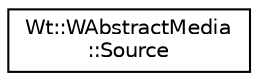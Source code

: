 digraph "Graphical Class Hierarchy"
{
 // LATEX_PDF_SIZE
  edge [fontname="Helvetica",fontsize="10",labelfontname="Helvetica",labelfontsize="10"];
  node [fontname="Helvetica",fontsize="10",shape=record];
  rankdir="LR";
  Node0 [label="Wt::WAbstractMedia\l::Source",height=0.2,width=0.4,color="black", fillcolor="white", style="filled",URL="$structWt_1_1WAbstractMedia_1_1Source.html",tooltip=" "];
}

